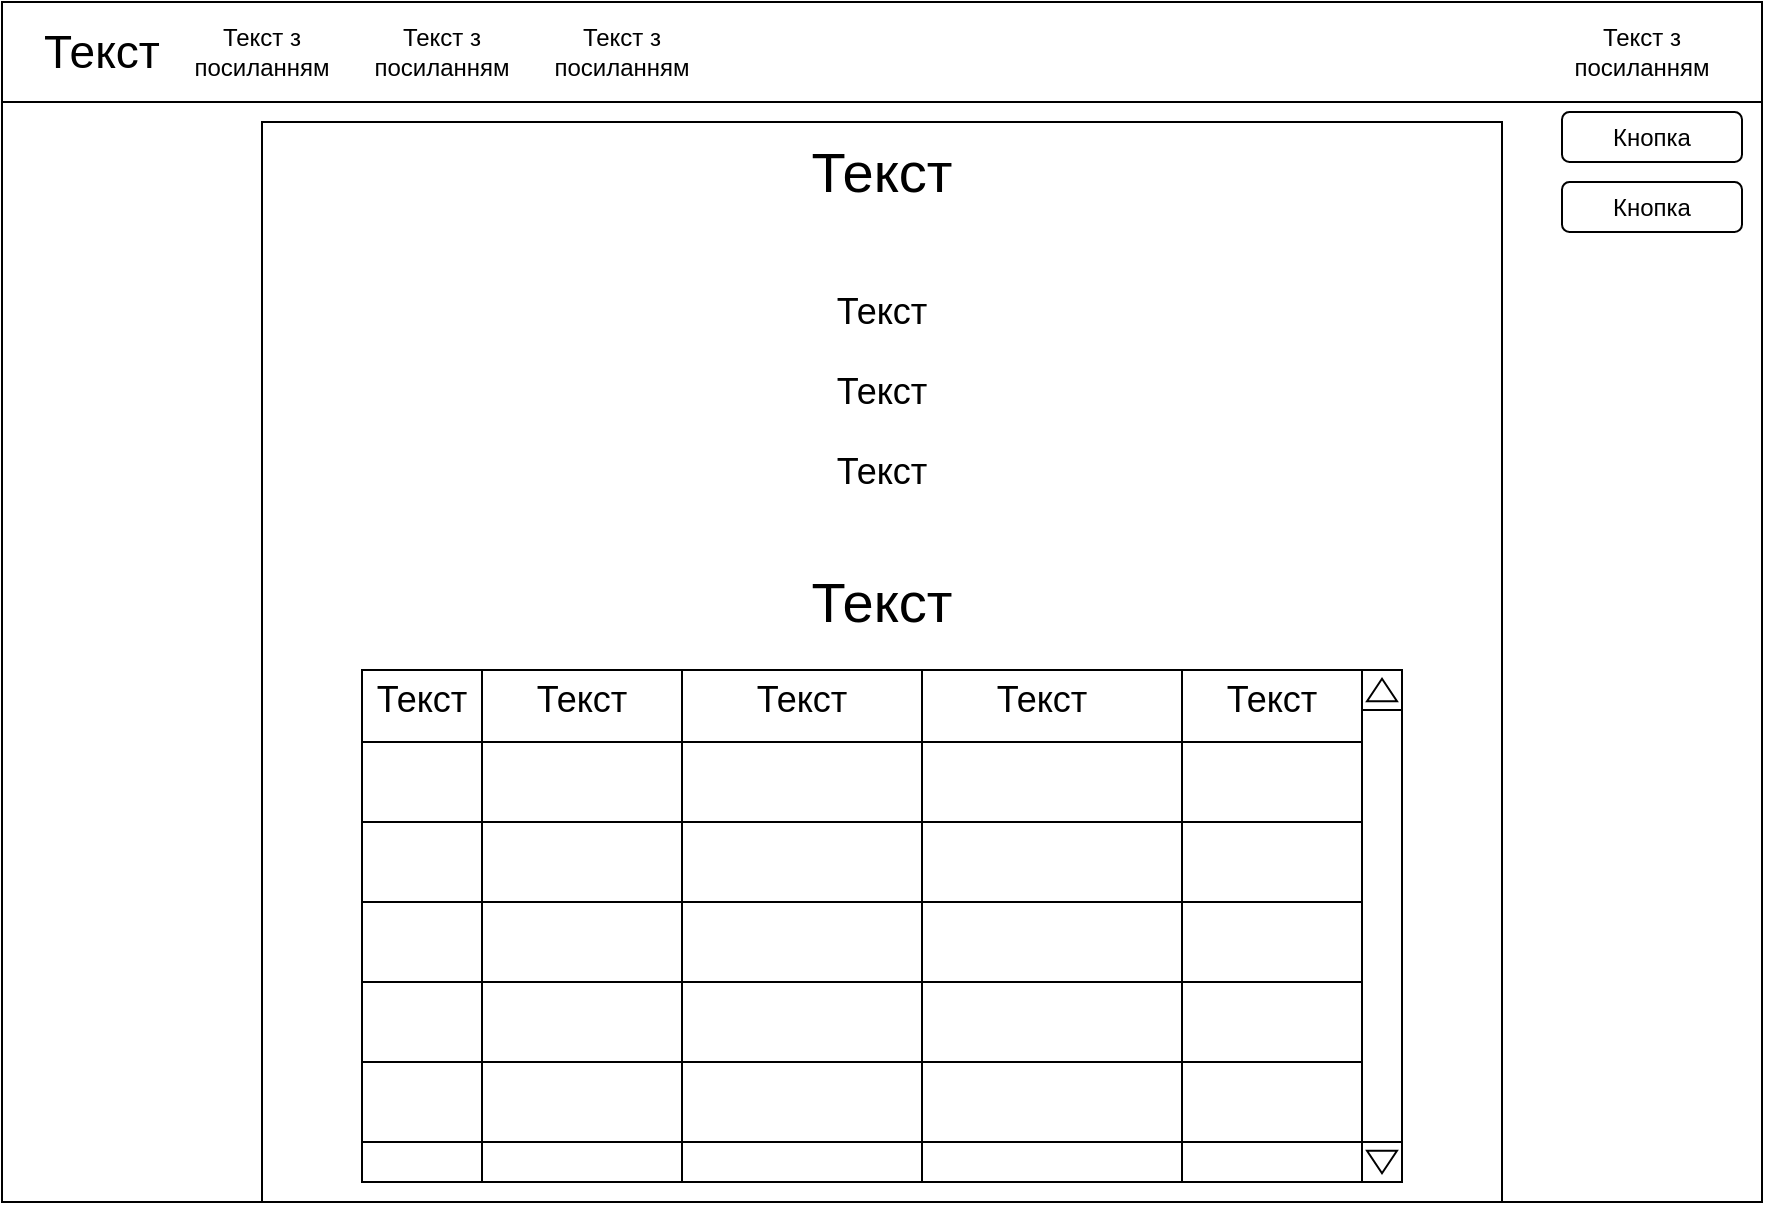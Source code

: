 <mxfile version="24.2.2" type="device">
  <diagram name="Page-1" id="By5wocJkFbVLzZ4KQ8VX">
    <mxGraphModel dx="1050" dy="565" grid="1" gridSize="10" guides="1" tooltips="1" connect="1" arrows="1" fold="1" page="1" pageScale="1" pageWidth="1169" pageHeight="827" math="0" shadow="0">
      <root>
        <mxCell id="0" />
        <mxCell id="1" parent="0" />
        <mxCell id="S1cK-pYOEHID3orRuymL-1" value="" style="rounded=0;whiteSpace=wrap;html=1;" parent="1" vertex="1">
          <mxGeometry x="120" y="80" width="880" height="600" as="geometry" />
        </mxCell>
        <mxCell id="S1cK-pYOEHID3orRuymL-2" value="" style="rounded=0;whiteSpace=wrap;html=1;" parent="1" vertex="1">
          <mxGeometry x="120" y="80" width="880" height="50" as="geometry" />
        </mxCell>
        <mxCell id="S1cK-pYOEHID3orRuymL-3" value="Текст з посиланням" style="text;html=1;align=center;verticalAlign=middle;whiteSpace=wrap;rounded=0;" parent="1" vertex="1">
          <mxGeometry x="910" y="90" width="60" height="30" as="geometry" />
        </mxCell>
        <mxCell id="S1cK-pYOEHID3orRuymL-4" value="Текст" style="text;html=1;align=center;verticalAlign=middle;whiteSpace=wrap;rounded=0;fontSize=23;" parent="1" vertex="1">
          <mxGeometry x="140" y="90" width="60" height="30" as="geometry" />
        </mxCell>
        <mxCell id="S1cK-pYOEHID3orRuymL-5" value="Текст з посиланням" style="text;html=1;align=center;verticalAlign=middle;whiteSpace=wrap;rounded=0;" parent="1" vertex="1">
          <mxGeometry x="220" y="90" width="60" height="30" as="geometry" />
        </mxCell>
        <mxCell id="S1cK-pYOEHID3orRuymL-6" value="Текст з посиланням" style="text;html=1;align=center;verticalAlign=middle;whiteSpace=wrap;rounded=0;" parent="1" vertex="1">
          <mxGeometry x="310" y="90" width="60" height="30" as="geometry" />
        </mxCell>
        <mxCell id="S1cK-pYOEHID3orRuymL-7" value="Текст з посиланням" style="text;html=1;align=center;verticalAlign=middle;whiteSpace=wrap;rounded=0;" parent="1" vertex="1">
          <mxGeometry x="400" y="90" width="60" height="30" as="geometry" />
        </mxCell>
        <mxCell id="S1cK-pYOEHID3orRuymL-8" value="&lt;font style=&quot;font-size: 28px;&quot;&gt;Текст&lt;/font&gt;" style="text;html=1;align=center;verticalAlign=middle;whiteSpace=wrap;rounded=0;" parent="1" vertex="1">
          <mxGeometry x="530" y="150" width="60" height="30" as="geometry" />
        </mxCell>
        <mxCell id="S1cK-pYOEHID3orRuymL-9" value="Текст" style="text;html=1;align=center;verticalAlign=middle;whiteSpace=wrap;rounded=0;fontSize=18;" parent="1" vertex="1">
          <mxGeometry x="530" y="220" width="60" height="30" as="geometry" />
        </mxCell>
        <mxCell id="S1cK-pYOEHID3orRuymL-10" value="Текст" style="text;html=1;align=center;verticalAlign=middle;whiteSpace=wrap;rounded=0;fontSize=18;" parent="1" vertex="1">
          <mxGeometry x="530" y="260" width="60" height="30" as="geometry" />
        </mxCell>
        <mxCell id="S1cK-pYOEHID3orRuymL-11" value="Текст" style="text;html=1;align=center;verticalAlign=middle;whiteSpace=wrap;rounded=0;fontSize=18;" parent="1" vertex="1">
          <mxGeometry x="530" y="300" width="60" height="30" as="geometry" />
        </mxCell>
        <mxCell id="S1cK-pYOEHID3orRuymL-12" value="Кнопка" style="rounded=1;whiteSpace=wrap;html=1;" parent="1" vertex="1">
          <mxGeometry x="900" y="135" width="90" height="25" as="geometry" />
        </mxCell>
        <mxCell id="S1cK-pYOEHID3orRuymL-13" value="" style="rounded=0;whiteSpace=wrap;html=1;" parent="1" vertex="1">
          <mxGeometry x="300" y="414" width="520" height="256" as="geometry" />
        </mxCell>
        <mxCell id="S1cK-pYOEHID3orRuymL-14" value="&lt;font style=&quot;font-size: 28px;&quot;&gt;Текст&lt;/font&gt;" style="text;html=1;align=center;verticalAlign=middle;whiteSpace=wrap;rounded=0;" parent="1" vertex="1">
          <mxGeometry x="530" y="365" width="60" height="30" as="geometry" />
        </mxCell>
        <mxCell id="S1cK-pYOEHID3orRuymL-19" value="" style="shape=internalStorage;whiteSpace=wrap;html=1;backgroundOutline=1;dx=60;dy=36;" parent="1" vertex="1">
          <mxGeometry x="300" y="414" width="520" height="256" as="geometry" />
        </mxCell>
        <mxCell id="S1cK-pYOEHID3orRuymL-20" value="" style="shape=internalStorage;whiteSpace=wrap;html=1;backgroundOutline=1;dx=120;dy=36;" parent="1" vertex="1">
          <mxGeometry x="360" y="414" width="460" height="256" as="geometry" />
        </mxCell>
        <mxCell id="S1cK-pYOEHID3orRuymL-21" value="" style="shape=internalStorage;whiteSpace=wrap;html=1;backgroundOutline=1;dx=120;dy=36;" parent="1" vertex="1">
          <mxGeometry x="460" y="414" width="360" height="256" as="geometry" />
        </mxCell>
        <mxCell id="S1cK-pYOEHID3orRuymL-22" value="" style="shape=internalStorage;whiteSpace=wrap;html=1;backgroundOutline=1;dx=130;dy=36;" parent="1" vertex="1">
          <mxGeometry x="580" y="414" width="240" height="256" as="geometry" />
        </mxCell>
        <mxCell id="S1cK-pYOEHID3orRuymL-23" value="Текст" style="text;html=1;align=center;verticalAlign=middle;whiteSpace=wrap;rounded=0;fontSize=18;" parent="1" vertex="1">
          <mxGeometry x="300" y="414" width="60" height="30" as="geometry" />
        </mxCell>
        <mxCell id="S1cK-pYOEHID3orRuymL-24" value="Текст" style="text;html=1;align=center;verticalAlign=middle;whiteSpace=wrap;rounded=0;fontSize=18;" parent="1" vertex="1">
          <mxGeometry x="380" y="414" width="60" height="30" as="geometry" />
        </mxCell>
        <mxCell id="S1cK-pYOEHID3orRuymL-25" value="Текст" style="text;html=1;align=center;verticalAlign=middle;whiteSpace=wrap;rounded=0;fontSize=18;" parent="1" vertex="1">
          <mxGeometry x="490" y="414" width="60" height="30" as="geometry" />
        </mxCell>
        <mxCell id="S1cK-pYOEHID3orRuymL-26" value="Текст" style="text;html=1;align=center;verticalAlign=middle;whiteSpace=wrap;rounded=0;fontSize=18;" parent="1" vertex="1">
          <mxGeometry x="610" y="414" width="60" height="30" as="geometry" />
        </mxCell>
        <mxCell id="S1cK-pYOEHID3orRuymL-27" value="Текст" style="text;html=1;align=center;verticalAlign=middle;whiteSpace=wrap;rounded=0;fontSize=18;" parent="1" vertex="1">
          <mxGeometry x="720" y="414" width="70" height="30" as="geometry" />
        </mxCell>
        <mxCell id="S1cK-pYOEHID3orRuymL-29" value="" style="rounded=0;whiteSpace=wrap;html=1;fillColor=none;" parent="1" vertex="1">
          <mxGeometry x="300" y="450" width="520" height="40" as="geometry" />
        </mxCell>
        <mxCell id="S1cK-pYOEHID3orRuymL-30" value="" style="rounded=0;whiteSpace=wrap;html=1;fillColor=none;" parent="1" vertex="1">
          <mxGeometry x="300" y="490" width="520" height="40" as="geometry" />
        </mxCell>
        <mxCell id="S1cK-pYOEHID3orRuymL-31" value="" style="rounded=0;whiteSpace=wrap;html=1;fillColor=none;" parent="1" vertex="1">
          <mxGeometry x="300" y="530" width="520" height="40" as="geometry" />
        </mxCell>
        <mxCell id="S1cK-pYOEHID3orRuymL-32" value="" style="rounded=0;whiteSpace=wrap;html=1;fillColor=none;" parent="1" vertex="1">
          <mxGeometry x="300" y="570" width="520" height="40" as="geometry" />
        </mxCell>
        <mxCell id="S1cK-pYOEHID3orRuymL-33" value="" style="rounded=0;whiteSpace=wrap;html=1;fillColor=none;" parent="1" vertex="1">
          <mxGeometry x="300" y="610" width="520" height="40" as="geometry" />
        </mxCell>
        <mxCell id="S1cK-pYOEHID3orRuymL-34" value="" style="rounded=0;whiteSpace=wrap;html=1;fillColor=default;" parent="1" vertex="1">
          <mxGeometry x="800" y="414" width="20" height="256" as="geometry" />
        </mxCell>
        <mxCell id="S1cK-pYOEHID3orRuymL-35" value="" style="rounded=0;whiteSpace=wrap;html=1;rotation=90;" parent="1" vertex="1">
          <mxGeometry x="800" y="650" width="20" height="20" as="geometry" />
        </mxCell>
        <mxCell id="S1cK-pYOEHID3orRuymL-36" value="" style="triangle;whiteSpace=wrap;html=1;rotation=90;" parent="1" vertex="1">
          <mxGeometry x="804.38" y="652.5" width="11.25" height="15" as="geometry" />
        </mxCell>
        <mxCell id="S1cK-pYOEHID3orRuymL-37" value="" style="rounded=0;whiteSpace=wrap;html=1;" parent="1" vertex="1">
          <mxGeometry x="800" y="414" width="20" height="20" as="geometry" />
        </mxCell>
        <mxCell id="S1cK-pYOEHID3orRuymL-38" value="" style="triangle;whiteSpace=wrap;html=1;rotation=-90;" parent="1" vertex="1">
          <mxGeometry x="804.38" y="416.5" width="11.25" height="15" as="geometry" />
        </mxCell>
        <mxCell id="S1cK-pYOEHID3orRuymL-39" value="" style="rounded=0;whiteSpace=wrap;html=1;fillColor=none;" parent="1" vertex="1">
          <mxGeometry x="250" y="140" width="620" height="540" as="geometry" />
        </mxCell>
        <mxCell id="N6y3O4QiJl35n6gaqddh-1" value="Кнопка" style="rounded=1;whiteSpace=wrap;html=1;" vertex="1" parent="1">
          <mxGeometry x="900" y="170" width="90" height="25" as="geometry" />
        </mxCell>
      </root>
    </mxGraphModel>
  </diagram>
</mxfile>

